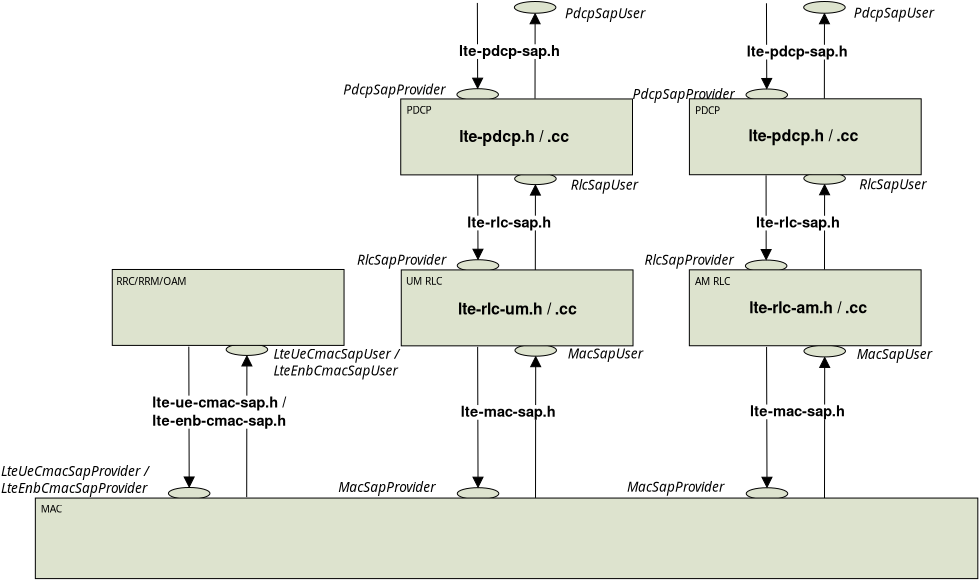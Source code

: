 <?xml version="1.0" encoding="UTF-8"?>
<dia:diagram xmlns:dia="http://www.lysator.liu.se/~alla/dia/">
  <dia:layer name="Background" visible="true" active="true">
    <dia:group>
      <dia:object type="Standard - Line" version="0" id="O0">
        <dia:attribute name="obj_pos">
          <dia:point val="13.147,18.813"/>
        </dia:attribute>
        <dia:attribute name="obj_bb">
          <dia:rectangle val="12.856,18.782;13.437,25.921"/>
        </dia:attribute>
        <dia:attribute name="conn_endpoints">
          <dia:point val="13.147,18.813"/>
          <dia:point val="13.137,25.896"/>
        </dia:attribute>
        <dia:attribute name="numcp">
          <dia:int val="1"/>
        </dia:attribute>
        <dia:attribute name="line_width">
          <dia:real val="0.05"/>
        </dia:attribute>
        <dia:attribute name="start_arrow">
          <dia:enum val="3"/>
        </dia:attribute>
        <dia:attribute name="start_arrow_length">
          <dia:real val="0.5"/>
        </dia:attribute>
        <dia:attribute name="start_arrow_width">
          <dia:real val="0.5"/>
        </dia:attribute>
        <dia:connections>
          <dia:connection handle="0" to="O1" connection="6"/>
        </dia:connections>
      </dia:object>
      <dia:object type="Standard - Ellipse" version="0" id="O1">
        <dia:attribute name="obj_pos">
          <dia:point val="12.11,18.225"/>
        </dia:attribute>
        <dia:attribute name="obj_bb">
          <dia:rectangle val="12.085,18.2;14.21,18.838"/>
        </dia:attribute>
        <dia:attribute name="elem_corner">
          <dia:point val="12.11,18.225"/>
        </dia:attribute>
        <dia:attribute name="elem_width">
          <dia:real val="2.075"/>
        </dia:attribute>
        <dia:attribute name="elem_height">
          <dia:real val="0.587"/>
        </dia:attribute>
        <dia:attribute name="border_width">
          <dia:real val="0.05"/>
        </dia:attribute>
        <dia:attribute name="inner_color">
          <dia:color val="#dde3ce"/>
        </dia:attribute>
      </dia:object>
    </dia:group>
    <dia:group>
      <dia:object type="Standard - Line" version="0" id="O2">
        <dia:attribute name="obj_pos">
          <dia:point val="27.587,18.85"/>
        </dia:attribute>
        <dia:attribute name="obj_bb">
          <dia:rectangle val="27.296,18.819;27.877,25.958"/>
        </dia:attribute>
        <dia:attribute name="conn_endpoints">
          <dia:point val="27.587,18.85"/>
          <dia:point val="27.578,25.933"/>
        </dia:attribute>
        <dia:attribute name="numcp">
          <dia:int val="1"/>
        </dia:attribute>
        <dia:attribute name="line_width">
          <dia:real val="0.05"/>
        </dia:attribute>
        <dia:attribute name="start_arrow">
          <dia:enum val="3"/>
        </dia:attribute>
        <dia:attribute name="start_arrow_length">
          <dia:real val="0.5"/>
        </dia:attribute>
        <dia:attribute name="start_arrow_width">
          <dia:real val="0.5"/>
        </dia:attribute>
        <dia:connections>
          <dia:connection handle="0" to="O3" connection="6"/>
        </dia:connections>
      </dia:object>
      <dia:object type="Standard - Ellipse" version="0" id="O3">
        <dia:attribute name="obj_pos">
          <dia:point val="26.55,18.263"/>
        </dia:attribute>
        <dia:attribute name="obj_bb">
          <dia:rectangle val="26.525,18.238;28.65,18.875"/>
        </dia:attribute>
        <dia:attribute name="elem_corner">
          <dia:point val="26.55,18.263"/>
        </dia:attribute>
        <dia:attribute name="elem_width">
          <dia:real val="2.075"/>
        </dia:attribute>
        <dia:attribute name="elem_height">
          <dia:real val="0.587"/>
        </dia:attribute>
        <dia:attribute name="border_width">
          <dia:real val="0.05"/>
        </dia:attribute>
        <dia:attribute name="inner_color">
          <dia:color val="#dde3ce"/>
        </dia:attribute>
      </dia:object>
    </dia:group>
    <dia:group>
      <dia:object type="Standard - Line" version="0" id="O4">
        <dia:attribute name="obj_pos">
          <dia:point val="42.037,18.888"/>
        </dia:attribute>
        <dia:attribute name="obj_bb">
          <dia:rectangle val="41.746,18.857;42.327,25.996"/>
        </dia:attribute>
        <dia:attribute name="conn_endpoints">
          <dia:point val="42.037,18.888"/>
          <dia:point val="42.027,25.971"/>
        </dia:attribute>
        <dia:attribute name="numcp">
          <dia:int val="1"/>
        </dia:attribute>
        <dia:attribute name="line_width">
          <dia:real val="0.05"/>
        </dia:attribute>
        <dia:attribute name="start_arrow">
          <dia:enum val="3"/>
        </dia:attribute>
        <dia:attribute name="start_arrow_length">
          <dia:real val="0.5"/>
        </dia:attribute>
        <dia:attribute name="start_arrow_width">
          <dia:real val="0.5"/>
        </dia:attribute>
        <dia:connections>
          <dia:connection handle="0" to="O5" connection="6"/>
        </dia:connections>
      </dia:object>
      <dia:object type="Standard - Ellipse" version="0" id="O5">
        <dia:attribute name="obj_pos">
          <dia:point val="41.0,18.3"/>
        </dia:attribute>
        <dia:attribute name="obj_bb">
          <dia:rectangle val="40.975,18.275;43.1,18.913"/>
        </dia:attribute>
        <dia:attribute name="elem_corner">
          <dia:point val="41.0,18.3"/>
        </dia:attribute>
        <dia:attribute name="elem_width">
          <dia:real val="2.075"/>
        </dia:attribute>
        <dia:attribute name="elem_height">
          <dia:real val="0.587"/>
        </dia:attribute>
        <dia:attribute name="border_width">
          <dia:real val="0.05"/>
        </dia:attribute>
        <dia:attribute name="inner_color">
          <dia:color val="#dde3ce"/>
        </dia:attribute>
      </dia:object>
    </dia:group>
    <dia:group>
      <dia:object type="Standard - Line" version="0" id="O6">
        <dia:attribute name="obj_pos">
          <dia:point val="27.573,10.27"/>
        </dia:attribute>
        <dia:attribute name="obj_bb">
          <dia:rectangle val="27.282,10.239;27.863,14.565"/>
        </dia:attribute>
        <dia:attribute name="conn_endpoints">
          <dia:point val="27.573,10.27"/>
          <dia:point val="27.568,14.54"/>
        </dia:attribute>
        <dia:attribute name="numcp">
          <dia:int val="1"/>
        </dia:attribute>
        <dia:attribute name="line_width">
          <dia:real val="0.05"/>
        </dia:attribute>
        <dia:attribute name="start_arrow">
          <dia:enum val="3"/>
        </dia:attribute>
        <dia:attribute name="start_arrow_length">
          <dia:real val="0.5"/>
        </dia:attribute>
        <dia:attribute name="start_arrow_width">
          <dia:real val="0.5"/>
        </dia:attribute>
        <dia:connections>
          <dia:connection handle="0" to="O7" connection="6"/>
        </dia:connections>
      </dia:object>
      <dia:object type="Standard - Ellipse" version="0" id="O7">
        <dia:attribute name="obj_pos">
          <dia:point val="26.536,9.683"/>
        </dia:attribute>
        <dia:attribute name="obj_bb">
          <dia:rectangle val="26.511,9.658;28.636,10.295"/>
        </dia:attribute>
        <dia:attribute name="elem_corner">
          <dia:point val="26.536,9.683"/>
        </dia:attribute>
        <dia:attribute name="elem_width">
          <dia:real val="2.075"/>
        </dia:attribute>
        <dia:attribute name="elem_height">
          <dia:real val="0.587"/>
        </dia:attribute>
        <dia:attribute name="border_width">
          <dia:real val="0.05"/>
        </dia:attribute>
        <dia:attribute name="inner_color">
          <dia:color val="#dde3ce"/>
        </dia:attribute>
      </dia:object>
    </dia:group>
    <dia:group>
      <dia:object type="Standard - Line" version="0" id="O8">
        <dia:attribute name="obj_pos">
          <dia:point val="42.032,10.252"/>
        </dia:attribute>
        <dia:attribute name="obj_bb">
          <dia:rectangle val="41.741,10.221;42.322,14.546"/>
        </dia:attribute>
        <dia:attribute name="conn_endpoints">
          <dia:point val="42.032,10.252"/>
          <dia:point val="42.027,14.521"/>
        </dia:attribute>
        <dia:attribute name="numcp">
          <dia:int val="1"/>
        </dia:attribute>
        <dia:attribute name="line_width">
          <dia:real val="0.05"/>
        </dia:attribute>
        <dia:attribute name="start_arrow">
          <dia:enum val="3"/>
        </dia:attribute>
        <dia:attribute name="start_arrow_length">
          <dia:real val="0.5"/>
        </dia:attribute>
        <dia:attribute name="start_arrow_width">
          <dia:real val="0.5"/>
        </dia:attribute>
        <dia:connections>
          <dia:connection handle="0" to="O9" connection="6"/>
        </dia:connections>
      </dia:object>
      <dia:object type="Standard - Ellipse" version="0" id="O9">
        <dia:attribute name="obj_pos">
          <dia:point val="40.994,9.664"/>
        </dia:attribute>
        <dia:attribute name="obj_bb">
          <dia:rectangle val="40.969,9.639;43.094,10.277"/>
        </dia:attribute>
        <dia:attribute name="elem_corner">
          <dia:point val="40.994,9.664"/>
        </dia:attribute>
        <dia:attribute name="elem_width">
          <dia:real val="2.075"/>
        </dia:attribute>
        <dia:attribute name="elem_height">
          <dia:real val="0.587"/>
        </dia:attribute>
        <dia:attribute name="border_width">
          <dia:real val="0.05"/>
        </dia:attribute>
        <dia:attribute name="inner_color">
          <dia:color val="#dde3ce"/>
        </dia:attribute>
      </dia:object>
    </dia:group>
    <dia:group>
      <dia:object type="Standard - Line" version="0" id="O10">
        <dia:attribute name="obj_pos">
          <dia:point val="42.025,1.703"/>
        </dia:attribute>
        <dia:attribute name="obj_bb">
          <dia:rectangle val="41.734,1.672;42.315,5.997"/>
        </dia:attribute>
        <dia:attribute name="conn_endpoints">
          <dia:point val="42.025,1.703"/>
          <dia:point val="42.02,5.972"/>
        </dia:attribute>
        <dia:attribute name="numcp">
          <dia:int val="1"/>
        </dia:attribute>
        <dia:attribute name="line_width">
          <dia:real val="0.05"/>
        </dia:attribute>
        <dia:attribute name="start_arrow">
          <dia:enum val="3"/>
        </dia:attribute>
        <dia:attribute name="start_arrow_length">
          <dia:real val="0.5"/>
        </dia:attribute>
        <dia:attribute name="start_arrow_width">
          <dia:real val="0.5"/>
        </dia:attribute>
        <dia:connections>
          <dia:connection handle="0" to="O11" connection="6"/>
        </dia:connections>
      </dia:object>
      <dia:object type="Standard - Ellipse" version="0" id="O11">
        <dia:attribute name="obj_pos">
          <dia:point val="40.987,1.115"/>
        </dia:attribute>
        <dia:attribute name="obj_bb">
          <dia:rectangle val="40.962,1.09;43.087,1.728"/>
        </dia:attribute>
        <dia:attribute name="elem_corner">
          <dia:point val="40.987,1.115"/>
        </dia:attribute>
        <dia:attribute name="elem_width">
          <dia:real val="2.075"/>
        </dia:attribute>
        <dia:attribute name="elem_height">
          <dia:real val="0.587"/>
        </dia:attribute>
        <dia:attribute name="border_width">
          <dia:real val="0.05"/>
        </dia:attribute>
        <dia:attribute name="inner_color">
          <dia:color val="#dde3ce"/>
        </dia:attribute>
      </dia:object>
    </dia:group>
    <dia:group>
      <dia:object type="Standard - Line" version="0" id="O12">
        <dia:attribute name="obj_pos">
          <dia:point val="27.558,1.702"/>
        </dia:attribute>
        <dia:attribute name="obj_bb">
          <dia:rectangle val="27.267,1.671;27.848,5.996"/>
        </dia:attribute>
        <dia:attribute name="conn_endpoints">
          <dia:point val="27.558,1.702"/>
          <dia:point val="27.553,5.971"/>
        </dia:attribute>
        <dia:attribute name="numcp">
          <dia:int val="1"/>
        </dia:attribute>
        <dia:attribute name="line_width">
          <dia:real val="0.05"/>
        </dia:attribute>
        <dia:attribute name="start_arrow">
          <dia:enum val="3"/>
        </dia:attribute>
        <dia:attribute name="start_arrow_length">
          <dia:real val="0.5"/>
        </dia:attribute>
        <dia:attribute name="start_arrow_width">
          <dia:real val="0.5"/>
        </dia:attribute>
        <dia:connections>
          <dia:connection handle="0" to="O13" connection="6"/>
        </dia:connections>
      </dia:object>
      <dia:object type="Standard - Ellipse" version="0" id="O13">
        <dia:attribute name="obj_pos">
          <dia:point val="26.521,1.115"/>
        </dia:attribute>
        <dia:attribute name="obj_bb">
          <dia:rectangle val="26.496,1.09;28.621,1.727"/>
        </dia:attribute>
        <dia:attribute name="elem_corner">
          <dia:point val="26.521,1.115"/>
        </dia:attribute>
        <dia:attribute name="elem_width">
          <dia:real val="2.075"/>
        </dia:attribute>
        <dia:attribute name="elem_height">
          <dia:real val="0.587"/>
        </dia:attribute>
        <dia:attribute name="border_width">
          <dia:real val="0.05"/>
        </dia:attribute>
        <dia:attribute name="inner_color">
          <dia:color val="#dde3ce"/>
        </dia:attribute>
      </dia:object>
    </dia:group>
    <dia:group>
      <dia:object type="Standard - Ellipse" version="0" id="O14">
        <dia:attribute name="obj_pos">
          <dia:point val="23.665,14.026"/>
        </dia:attribute>
        <dia:attribute name="obj_bb">
          <dia:rectangle val="23.64,14.001;25.765,14.638"/>
        </dia:attribute>
        <dia:attribute name="elem_corner">
          <dia:point val="23.665,14.026"/>
        </dia:attribute>
        <dia:attribute name="elem_width">
          <dia:real val="2.075"/>
        </dia:attribute>
        <dia:attribute name="elem_height">
          <dia:real val="0.587"/>
        </dia:attribute>
        <dia:attribute name="border_width">
          <dia:real val="0.05"/>
        </dia:attribute>
        <dia:attribute name="inner_color">
          <dia:color val="#dde3ce"/>
        </dia:attribute>
      </dia:object>
      <dia:object type="Standard - Line" version="0" id="O15">
        <dia:attribute name="obj_pos">
          <dia:point val="24.687,9.739"/>
        </dia:attribute>
        <dia:attribute name="obj_bb">
          <dia:rectangle val="24.41,9.714;24.991,14.082"/>
        </dia:attribute>
        <dia:attribute name="conn_endpoints">
          <dia:point val="24.687,9.739"/>
          <dia:point val="24.702,14.026"/>
        </dia:attribute>
        <dia:attribute name="numcp">
          <dia:int val="1"/>
        </dia:attribute>
        <dia:attribute name="line_width">
          <dia:real val="0.05"/>
        </dia:attribute>
        <dia:attribute name="end_arrow">
          <dia:enum val="3"/>
        </dia:attribute>
        <dia:attribute name="end_arrow_length">
          <dia:real val="0.5"/>
        </dia:attribute>
        <dia:attribute name="end_arrow_width">
          <dia:real val="0.5"/>
        </dia:attribute>
        <dia:connections>
          <dia:connection handle="1" to="O14" connection="1"/>
        </dia:connections>
      </dia:object>
    </dia:group>
    <dia:group>
      <dia:object type="Standard - Ellipse" version="0" id="O16">
        <dia:attribute name="obj_pos">
          <dia:point val="38.072,14.041"/>
        </dia:attribute>
        <dia:attribute name="obj_bb">
          <dia:rectangle val="38.047,14.016;40.172,14.653"/>
        </dia:attribute>
        <dia:attribute name="elem_corner">
          <dia:point val="38.072,14.041"/>
        </dia:attribute>
        <dia:attribute name="elem_width">
          <dia:real val="2.075"/>
        </dia:attribute>
        <dia:attribute name="elem_height">
          <dia:real val="0.587"/>
        </dia:attribute>
        <dia:attribute name="border_width">
          <dia:real val="0.05"/>
        </dia:attribute>
        <dia:attribute name="inner_color">
          <dia:color val="#dde3ce"/>
        </dia:attribute>
      </dia:object>
      <dia:object type="Standard - Line" version="0" id="O17">
        <dia:attribute name="obj_pos">
          <dia:point val="39.106,9.807"/>
        </dia:attribute>
        <dia:attribute name="obj_bb">
          <dia:rectangle val="38.819,9.782;39.4,14.097"/>
        </dia:attribute>
        <dia:attribute name="conn_endpoints">
          <dia:point val="39.106,9.807"/>
          <dia:point val="39.11,14.041"/>
        </dia:attribute>
        <dia:attribute name="numcp">
          <dia:int val="1"/>
        </dia:attribute>
        <dia:attribute name="line_width">
          <dia:real val="0.05"/>
        </dia:attribute>
        <dia:attribute name="end_arrow">
          <dia:enum val="3"/>
        </dia:attribute>
        <dia:attribute name="end_arrow_length">
          <dia:real val="0.5"/>
        </dia:attribute>
        <dia:attribute name="end_arrow_width">
          <dia:real val="0.5"/>
        </dia:attribute>
        <dia:connections>
          <dia:connection handle="1" to="O16" connection="1"/>
        </dia:connections>
      </dia:object>
    </dia:group>
    <dia:group>
      <dia:object type="Standard - Ellipse" version="0" id="O18">
        <dia:attribute name="obj_pos">
          <dia:point val="23.648,5.474"/>
        </dia:attribute>
        <dia:attribute name="obj_bb">
          <dia:rectangle val="23.622,5.449;25.747,6.087"/>
        </dia:attribute>
        <dia:attribute name="elem_corner">
          <dia:point val="23.648,5.474"/>
        </dia:attribute>
        <dia:attribute name="elem_width">
          <dia:real val="2.075"/>
        </dia:attribute>
        <dia:attribute name="elem_height">
          <dia:real val="0.587"/>
        </dia:attribute>
        <dia:attribute name="border_width">
          <dia:real val="0.05"/>
        </dia:attribute>
        <dia:attribute name="inner_color">
          <dia:color val="#dde3ce"/>
        </dia:attribute>
      </dia:object>
      <dia:object type="Standard - Line" version="0" id="O19">
        <dia:attribute name="obj_pos">
          <dia:point val="24.67,1.188"/>
        </dia:attribute>
        <dia:attribute name="obj_bb">
          <dia:rectangle val="24.393,1.162;24.974,5.53"/>
        </dia:attribute>
        <dia:attribute name="conn_endpoints">
          <dia:point val="24.67,1.188"/>
          <dia:point val="24.685,5.474"/>
        </dia:attribute>
        <dia:attribute name="numcp">
          <dia:int val="1"/>
        </dia:attribute>
        <dia:attribute name="line_width">
          <dia:real val="0.05"/>
        </dia:attribute>
        <dia:attribute name="end_arrow">
          <dia:enum val="3"/>
        </dia:attribute>
        <dia:attribute name="end_arrow_length">
          <dia:real val="0.5"/>
        </dia:attribute>
        <dia:attribute name="end_arrow_width">
          <dia:real val="0.5"/>
        </dia:attribute>
        <dia:connections>
          <dia:connection handle="1" to="O18" connection="1"/>
        </dia:connections>
      </dia:object>
    </dia:group>
    <dia:group>
      <dia:object type="Standard - Ellipse" version="0" id="O20">
        <dia:attribute name="obj_pos">
          <dia:point val="38.103,5.488"/>
        </dia:attribute>
        <dia:attribute name="obj_bb">
          <dia:rectangle val="38.078,5.463;40.203,6.101"/>
        </dia:attribute>
        <dia:attribute name="elem_corner">
          <dia:point val="38.103,5.488"/>
        </dia:attribute>
        <dia:attribute name="elem_width">
          <dia:real val="2.075"/>
        </dia:attribute>
        <dia:attribute name="elem_height">
          <dia:real val="0.587"/>
        </dia:attribute>
        <dia:attribute name="border_width">
          <dia:real val="0.05"/>
        </dia:attribute>
        <dia:attribute name="inner_color">
          <dia:color val="#dde3ce"/>
        </dia:attribute>
      </dia:object>
      <dia:object type="Standard - Line" version="0" id="O21">
        <dia:attribute name="obj_pos">
          <dia:point val="39.125,1.202"/>
        </dia:attribute>
        <dia:attribute name="obj_bb">
          <dia:rectangle val="38.848,1.177;39.429,5.544"/>
        </dia:attribute>
        <dia:attribute name="conn_endpoints">
          <dia:point val="39.125,1.202"/>
          <dia:point val="39.14,5.488"/>
        </dia:attribute>
        <dia:attribute name="numcp">
          <dia:int val="1"/>
        </dia:attribute>
        <dia:attribute name="line_width">
          <dia:real val="0.05"/>
        </dia:attribute>
        <dia:attribute name="end_arrow">
          <dia:enum val="3"/>
        </dia:attribute>
        <dia:attribute name="end_arrow_length">
          <dia:real val="0.5"/>
        </dia:attribute>
        <dia:attribute name="end_arrow_width">
          <dia:real val="0.5"/>
        </dia:attribute>
        <dia:connections>
          <dia:connection handle="1" to="O20" connection="1"/>
        </dia:connections>
      </dia:object>
    </dia:group>
    <dia:object type="Standard - Text" version="1" id="O22">
      <dia:attribute name="obj_pos">
        <dia:point val="23.749,3.841"/>
      </dia:attribute>
      <dia:attribute name="obj_bb">
        <dia:rectangle val="23.749,3.178;28.789,3.988"/>
      </dia:attribute>
      <dia:attribute name="text">
        <dia:composite type="text">
          <dia:attribute name="string">
            <dia:string>#lte-pdcp-sap.h#</dia:string>
          </dia:attribute>
          <dia:attribute name="font">
            <dia:font family="FreeSans" style="64" name="Courier"/>
          </dia:attribute>
          <dia:attribute name="height">
            <dia:real val="0.917"/>
          </dia:attribute>
          <dia:attribute name="pos">
            <dia:point val="23.749,3.841"/>
          </dia:attribute>
          <dia:attribute name="color">
            <dia:color val="#000000"/>
          </dia:attribute>
          <dia:attribute name="alignment">
            <dia:enum val="0"/>
          </dia:attribute>
        </dia:composite>
      </dia:attribute>
      <dia:attribute name="valign">
        <dia:enum val="3"/>
      </dia:attribute>
      <dia:attribute name="fill_color">
        <dia:color val="#ffffff"/>
      </dia:attribute>
      <dia:attribute name="show_background">
        <dia:boolean val="true"/>
      </dia:attribute>
    </dia:object>
    <dia:object type="Standard - Text" version="1" id="O23">
      <dia:attribute name="obj_pos">
        <dia:point val="38.14,3.867"/>
      </dia:attribute>
      <dia:attribute name="obj_bb">
        <dia:rectangle val="38.14,3.205;43.18,4.015"/>
      </dia:attribute>
      <dia:attribute name="text">
        <dia:composite type="text">
          <dia:attribute name="string">
            <dia:string>#lte-pdcp-sap.h#</dia:string>
          </dia:attribute>
          <dia:attribute name="font">
            <dia:font family="FreeSans" style="64" name="Courier"/>
          </dia:attribute>
          <dia:attribute name="height">
            <dia:real val="0.917"/>
          </dia:attribute>
          <dia:attribute name="pos">
            <dia:point val="38.14,3.867"/>
          </dia:attribute>
          <dia:attribute name="color">
            <dia:color val="#000000"/>
          </dia:attribute>
          <dia:attribute name="alignment">
            <dia:enum val="0"/>
          </dia:attribute>
        </dia:composite>
      </dia:attribute>
      <dia:attribute name="valign">
        <dia:enum val="3"/>
      </dia:attribute>
      <dia:attribute name="fill_color">
        <dia:color val="#ffffff"/>
      </dia:attribute>
      <dia:attribute name="show_background">
        <dia:boolean val="true"/>
      </dia:attribute>
    </dia:object>
    <dia:object type="Standard - Text" version="1" id="O24">
      <dia:attribute name="obj_pos">
        <dia:point val="24.163,12.412"/>
      </dia:attribute>
      <dia:attribute name="obj_bb">
        <dia:rectangle val="24.163,11.749;28.323,12.559"/>
      </dia:attribute>
      <dia:attribute name="text">
        <dia:composite type="text">
          <dia:attribute name="string">
            <dia:string>#lte-rlc-sap.h#</dia:string>
          </dia:attribute>
          <dia:attribute name="font">
            <dia:font family="FreeSans" style="64" name="Courier"/>
          </dia:attribute>
          <dia:attribute name="height">
            <dia:real val="0.917"/>
          </dia:attribute>
          <dia:attribute name="pos">
            <dia:point val="24.163,12.412"/>
          </dia:attribute>
          <dia:attribute name="color">
            <dia:color val="#000000"/>
          </dia:attribute>
          <dia:attribute name="alignment">
            <dia:enum val="0"/>
          </dia:attribute>
        </dia:composite>
      </dia:attribute>
      <dia:attribute name="valign">
        <dia:enum val="3"/>
      </dia:attribute>
      <dia:attribute name="fill_color">
        <dia:color val="#ffffff"/>
      </dia:attribute>
      <dia:attribute name="show_background">
        <dia:boolean val="true"/>
      </dia:attribute>
    </dia:object>
    <dia:object type="Standard - Text" version="1" id="O25">
      <dia:attribute name="obj_pos">
        <dia:point val="38.607,12.416"/>
      </dia:attribute>
      <dia:attribute name="obj_bb">
        <dia:rectangle val="38.607,11.753;42.767,12.563"/>
      </dia:attribute>
      <dia:attribute name="text">
        <dia:composite type="text">
          <dia:attribute name="string">
            <dia:string>#lte-rlc-sap.h#</dia:string>
          </dia:attribute>
          <dia:attribute name="font">
            <dia:font family="FreeSans" style="64" name="Courier"/>
          </dia:attribute>
          <dia:attribute name="height">
            <dia:real val="0.917"/>
          </dia:attribute>
          <dia:attribute name="pos">
            <dia:point val="38.607,12.416"/>
          </dia:attribute>
          <dia:attribute name="color">
            <dia:color val="#000000"/>
          </dia:attribute>
          <dia:attribute name="alignment">
            <dia:enum val="0"/>
          </dia:attribute>
        </dia:composite>
      </dia:attribute>
      <dia:attribute name="valign">
        <dia:enum val="3"/>
      </dia:attribute>
      <dia:attribute name="fill_color">
        <dia:color val="#ffffff"/>
      </dia:attribute>
      <dia:attribute name="show_background">
        <dia:boolean val="true"/>
      </dia:attribute>
    </dia:object>
    <dia:group>
      <dia:object type="Standard - Ellipse" version="0" id="O26">
        <dia:attribute name="obj_pos">
          <dia:point val="23.667,25.424"/>
        </dia:attribute>
        <dia:attribute name="obj_bb">
          <dia:rectangle val="23.642,25.399;25.767,26.036"/>
        </dia:attribute>
        <dia:attribute name="elem_corner">
          <dia:point val="23.667,25.424"/>
        </dia:attribute>
        <dia:attribute name="elem_width">
          <dia:real val="2.075"/>
        </dia:attribute>
        <dia:attribute name="elem_height">
          <dia:real val="0.587"/>
        </dia:attribute>
        <dia:attribute name="border_width">
          <dia:real val="0.05"/>
        </dia:attribute>
        <dia:attribute name="inner_color">
          <dia:color val="#dde3ce"/>
        </dia:attribute>
      </dia:object>
      <dia:object type="Standard - Line" version="0" id="O27">
        <dia:attribute name="obj_pos">
          <dia:point val="24.684,18.382"/>
        </dia:attribute>
        <dia:attribute name="obj_bb">
          <dia:rectangle val="24.412,18.357;24.993,25.48"/>
        </dia:attribute>
        <dia:attribute name="conn_endpoints">
          <dia:point val="24.684,18.382"/>
          <dia:point val="24.704,25.424"/>
        </dia:attribute>
        <dia:attribute name="numcp">
          <dia:int val="1"/>
        </dia:attribute>
        <dia:attribute name="line_width">
          <dia:real val="0.05"/>
        </dia:attribute>
        <dia:attribute name="end_arrow">
          <dia:enum val="3"/>
        </dia:attribute>
        <dia:attribute name="end_arrow_length">
          <dia:real val="0.5"/>
        </dia:attribute>
        <dia:attribute name="end_arrow_width">
          <dia:real val="0.5"/>
        </dia:attribute>
        <dia:connections>
          <dia:connection handle="1" to="O26" connection="1"/>
        </dia:connections>
      </dia:object>
    </dia:group>
    <dia:group>
      <dia:object type="Standard - Ellipse" version="0" id="O28">
        <dia:attribute name="obj_pos">
          <dia:point val="9.224,25.414"/>
        </dia:attribute>
        <dia:attribute name="obj_bb">
          <dia:rectangle val="9.199,25.389;11.324,26.026"/>
        </dia:attribute>
        <dia:attribute name="elem_corner">
          <dia:point val="9.224,25.414"/>
        </dia:attribute>
        <dia:attribute name="elem_width">
          <dia:real val="2.075"/>
        </dia:attribute>
        <dia:attribute name="elem_height">
          <dia:real val="0.587"/>
        </dia:attribute>
        <dia:attribute name="border_width">
          <dia:real val="0.05"/>
        </dia:attribute>
        <dia:attribute name="inner_color">
          <dia:color val="#dde3ce"/>
        </dia:attribute>
      </dia:object>
      <dia:object type="Standard - Line" version="0" id="O29">
        <dia:attribute name="obj_pos">
          <dia:point val="10.242,18.372"/>
        </dia:attribute>
        <dia:attribute name="obj_bb">
          <dia:rectangle val="9.97,18.347;10.551,25.47"/>
        </dia:attribute>
        <dia:attribute name="conn_endpoints">
          <dia:point val="10.242,18.372"/>
          <dia:point val="10.262,25.414"/>
        </dia:attribute>
        <dia:attribute name="numcp">
          <dia:int val="1"/>
        </dia:attribute>
        <dia:attribute name="line_width">
          <dia:real val="0.05"/>
        </dia:attribute>
        <dia:attribute name="end_arrow">
          <dia:enum val="3"/>
        </dia:attribute>
        <dia:attribute name="end_arrow_length">
          <dia:real val="0.5"/>
        </dia:attribute>
        <dia:attribute name="end_arrow_width">
          <dia:real val="0.5"/>
        </dia:attribute>
        <dia:connections>
          <dia:connection handle="1" to="O28" connection="1"/>
        </dia:connections>
      </dia:object>
    </dia:group>
    <dia:group>
      <dia:object type="Standard - Ellipse" version="0" id="O30">
        <dia:attribute name="obj_pos">
          <dia:point val="38.114,25.427"/>
        </dia:attribute>
        <dia:attribute name="obj_bb">
          <dia:rectangle val="38.089,25.402;40.214,26.04"/>
        </dia:attribute>
        <dia:attribute name="elem_corner">
          <dia:point val="38.114,25.427"/>
        </dia:attribute>
        <dia:attribute name="elem_width">
          <dia:real val="2.075"/>
        </dia:attribute>
        <dia:attribute name="elem_height">
          <dia:real val="0.587"/>
        </dia:attribute>
        <dia:attribute name="border_width">
          <dia:real val="0.05"/>
        </dia:attribute>
        <dia:attribute name="inner_color">
          <dia:color val="#dde3ce"/>
        </dia:attribute>
      </dia:object>
      <dia:object type="Standard - Line" version="0" id="O31">
        <dia:attribute name="obj_pos">
          <dia:point val="39.131,18.386"/>
        </dia:attribute>
        <dia:attribute name="obj_bb">
          <dia:rectangle val="38.86,18.361;39.441,25.483"/>
        </dia:attribute>
        <dia:attribute name="conn_endpoints">
          <dia:point val="39.131,18.386"/>
          <dia:point val="39.152,25.427"/>
        </dia:attribute>
        <dia:attribute name="numcp">
          <dia:int val="1"/>
        </dia:attribute>
        <dia:attribute name="line_width">
          <dia:real val="0.05"/>
        </dia:attribute>
        <dia:attribute name="end_arrow">
          <dia:enum val="3"/>
        </dia:attribute>
        <dia:attribute name="end_arrow_length">
          <dia:real val="0.5"/>
        </dia:attribute>
        <dia:attribute name="end_arrow_width">
          <dia:real val="0.5"/>
        </dia:attribute>
        <dia:connections>
          <dia:connection handle="1" to="O30" connection="1"/>
        </dia:connections>
      </dia:object>
    </dia:group>
    <dia:object type="Standard - Text" version="1" id="O32">
      <dia:attribute name="obj_pos">
        <dia:point val="38.299,21.855"/>
      </dia:attribute>
      <dia:attribute name="obj_bb">
        <dia:rectangle val="38.299,21.193;43.044,22.003"/>
      </dia:attribute>
      <dia:attribute name="text">
        <dia:composite type="text">
          <dia:attribute name="string">
            <dia:string>#lte-mac-sap.h#</dia:string>
          </dia:attribute>
          <dia:attribute name="font">
            <dia:font family="FreeSans" style="64" name="Courier"/>
          </dia:attribute>
          <dia:attribute name="height">
            <dia:real val="0.917"/>
          </dia:attribute>
          <dia:attribute name="pos">
            <dia:point val="38.299,21.855"/>
          </dia:attribute>
          <dia:attribute name="color">
            <dia:color val="#000000"/>
          </dia:attribute>
          <dia:attribute name="alignment">
            <dia:enum val="0"/>
          </dia:attribute>
        </dia:composite>
      </dia:attribute>
      <dia:attribute name="valign">
        <dia:enum val="3"/>
      </dia:attribute>
      <dia:attribute name="fill_color">
        <dia:color val="#ffffff"/>
      </dia:attribute>
      <dia:attribute name="show_background">
        <dia:boolean val="true"/>
      </dia:attribute>
    </dia:object>
    <dia:object type="Standard - Text" version="1" id="O33">
      <dia:attribute name="obj_pos">
        <dia:point val="23.837,21.88"/>
      </dia:attribute>
      <dia:attribute name="obj_bb">
        <dia:rectangle val="23.837,21.217;28.582,22.027"/>
      </dia:attribute>
      <dia:attribute name="text">
        <dia:composite type="text">
          <dia:attribute name="string">
            <dia:string>#lte-mac-sap.h#</dia:string>
          </dia:attribute>
          <dia:attribute name="font">
            <dia:font family="FreeSans" style="64" name="Courier"/>
          </dia:attribute>
          <dia:attribute name="height">
            <dia:real val="0.917"/>
          </dia:attribute>
          <dia:attribute name="pos">
            <dia:point val="23.837,21.88"/>
          </dia:attribute>
          <dia:attribute name="color">
            <dia:color val="#000000"/>
          </dia:attribute>
          <dia:attribute name="alignment">
            <dia:enum val="0"/>
          </dia:attribute>
        </dia:composite>
      </dia:attribute>
      <dia:attribute name="valign">
        <dia:enum val="3"/>
      </dia:attribute>
      <dia:attribute name="fill_color">
        <dia:color val="#ffffff"/>
      </dia:attribute>
      <dia:attribute name="show_background">
        <dia:boolean val="true"/>
      </dia:attribute>
    </dia:object>
    <dia:object type="Standard - Text" version="1" id="O34">
      <dia:attribute name="obj_pos">
        <dia:point val="8.417,21.41"/>
      </dia:attribute>
      <dia:attribute name="obj_bb">
        <dia:rectangle val="8.417,20.747;15.309,22.474"/>
      </dia:attribute>
      <dia:attribute name="text">
        <dia:composite type="text">
          <dia:attribute name="string">
            <dia:string>#lte-ue-cmac-sap.h / 
lte-enb-cmac-sap.h#</dia:string>
          </dia:attribute>
          <dia:attribute name="font">
            <dia:font family="FreeSans" style="64" name="Courier"/>
          </dia:attribute>
          <dia:attribute name="height">
            <dia:real val="0.917"/>
          </dia:attribute>
          <dia:attribute name="pos">
            <dia:point val="8.417,21.41"/>
          </dia:attribute>
          <dia:attribute name="color">
            <dia:color val="#000000"/>
          </dia:attribute>
          <dia:attribute name="alignment">
            <dia:enum val="0"/>
          </dia:attribute>
        </dia:composite>
      </dia:attribute>
      <dia:attribute name="valign">
        <dia:enum val="3"/>
      </dia:attribute>
      <dia:attribute name="fill_color">
        <dia:color val="#ffffff"/>
      </dia:attribute>
      <dia:attribute name="show_background">
        <dia:boolean val="true"/>
      </dia:attribute>
    </dia:object>
    <dia:object type="Standard - Box" version="0" id="O35">
      <dia:attribute name="obj_pos">
        <dia:point val="2.569,25.943"/>
      </dia:attribute>
      <dia:attribute name="obj_bb">
        <dia:rectangle val="2.544,25.918;49.718,29.996"/>
      </dia:attribute>
      <dia:attribute name="elem_corner">
        <dia:point val="2.569,25.943"/>
      </dia:attribute>
      <dia:attribute name="elem_width">
        <dia:real val="47.124"/>
      </dia:attribute>
      <dia:attribute name="elem_height">
        <dia:real val="4.027"/>
      </dia:attribute>
      <dia:attribute name="border_width">
        <dia:real val="0.05"/>
      </dia:attribute>
      <dia:attribute name="inner_color">
        <dia:color val="#dde3ce"/>
      </dia:attribute>
      <dia:attribute name="show_background">
        <dia:boolean val="true"/>
      </dia:attribute>
    </dia:object>
    <dia:object type="Standard - Text" version="1" id="O36">
      <dia:attribute name="obj_pos">
        <dia:point val="2.84,26.666"/>
      </dia:attribute>
      <dia:attribute name="obj_bb">
        <dia:rectangle val="2.84,26.193;3.97,26.786"/>
      </dia:attribute>
      <dia:attribute name="text">
        <dia:composite type="text">
          <dia:attribute name="string">
            <dia:string>#MAC#</dia:string>
          </dia:attribute>
          <dia:attribute name="font">
            <dia:font family="sans" style="0" name="Helvetica"/>
          </dia:attribute>
          <dia:attribute name="height">
            <dia:real val="0.635"/>
          </dia:attribute>
          <dia:attribute name="pos">
            <dia:point val="2.84,26.666"/>
          </dia:attribute>
          <dia:attribute name="color">
            <dia:color val="#000000"/>
          </dia:attribute>
          <dia:attribute name="alignment">
            <dia:enum val="0"/>
          </dia:attribute>
        </dia:composite>
      </dia:attribute>
      <dia:attribute name="valign">
        <dia:enum val="3"/>
      </dia:attribute>
    </dia:object>
    <dia:group>
      <dia:object type="Standard - Box" version="0" id="O37">
        <dia:attribute name="obj_pos">
          <dia:point val="6.416,14.514"/>
        </dia:attribute>
        <dia:attribute name="obj_bb">
          <dia:rectangle val="6.391,14.489;18.03,18.335"/>
        </dia:attribute>
        <dia:attribute name="elem_corner">
          <dia:point val="6.416,14.514"/>
        </dia:attribute>
        <dia:attribute name="elem_width">
          <dia:real val="11.588"/>
        </dia:attribute>
        <dia:attribute name="elem_height">
          <dia:real val="3.796"/>
        </dia:attribute>
        <dia:attribute name="border_width">
          <dia:real val="0.05"/>
        </dia:attribute>
        <dia:attribute name="inner_color">
          <dia:color val="#dde3ce"/>
        </dia:attribute>
        <dia:attribute name="show_background">
          <dia:boolean val="true"/>
        </dia:attribute>
      </dia:object>
      <dia:object type="Standard - Text" version="1" id="O38">
        <dia:attribute name="obj_pos">
          <dia:point val="6.614,15.288"/>
        </dia:attribute>
        <dia:attribute name="obj_bb">
          <dia:rectangle val="6.614,14.816;10.306,15.408"/>
        </dia:attribute>
        <dia:attribute name="text">
          <dia:composite type="text">
            <dia:attribute name="string">
              <dia:string>#RRC/RRM/OAM#</dia:string>
            </dia:attribute>
            <dia:attribute name="font">
              <dia:font family="sans" style="0" name="Helvetica"/>
            </dia:attribute>
            <dia:attribute name="height">
              <dia:real val="0.635"/>
            </dia:attribute>
            <dia:attribute name="pos">
              <dia:point val="6.614,15.288"/>
            </dia:attribute>
            <dia:attribute name="color">
              <dia:color val="#000000"/>
            </dia:attribute>
            <dia:attribute name="alignment">
              <dia:enum val="0"/>
            </dia:attribute>
          </dia:composite>
        </dia:attribute>
        <dia:attribute name="valign">
          <dia:enum val="3"/>
        </dia:attribute>
        <dia:attribute name="fill_color">
          <dia:color val="#dde3ce"/>
        </dia:attribute>
        <dia:attribute name="show_background">
          <dia:boolean val="true"/>
        </dia:attribute>
      </dia:object>
    </dia:group>
    <dia:group>
      <dia:object type="Standard - Box" version="0" id="O39">
        <dia:attribute name="obj_pos">
          <dia:point val="20.865,14.536"/>
        </dia:attribute>
        <dia:attribute name="obj_bb">
          <dia:rectangle val="20.84,14.511;32.479,18.358"/>
        </dia:attribute>
        <dia:attribute name="elem_corner">
          <dia:point val="20.865,14.536"/>
        </dia:attribute>
        <dia:attribute name="elem_width">
          <dia:real val="11.588"/>
        </dia:attribute>
        <dia:attribute name="elem_height">
          <dia:real val="3.796"/>
        </dia:attribute>
        <dia:attribute name="border_width">
          <dia:real val="0.05"/>
        </dia:attribute>
        <dia:attribute name="inner_color">
          <dia:color val="#dde3ce"/>
        </dia:attribute>
        <dia:attribute name="show_background">
          <dia:boolean val="true"/>
        </dia:attribute>
      </dia:object>
      <dia:object type="Standard - Text" version="1" id="O40">
        <dia:attribute name="obj_pos">
          <dia:point val="23.708,16.766"/>
        </dia:attribute>
        <dia:attribute name="obj_bb">
          <dia:rectangle val="23.708,16.054;29.741,16.926"/>
        </dia:attribute>
        <dia:attribute name="text">
          <dia:composite type="text">
            <dia:attribute name="string">
              <dia:string>#lte-rlc-um.h / .cc#</dia:string>
            </dia:attribute>
            <dia:attribute name="font">
              <dia:font family="FreeSans" style="64" name="Courier"/>
            </dia:attribute>
            <dia:attribute name="height">
              <dia:real val="0.988"/>
            </dia:attribute>
            <dia:attribute name="pos">
              <dia:point val="23.708,16.766"/>
            </dia:attribute>
            <dia:attribute name="color">
              <dia:color val="#000000"/>
            </dia:attribute>
            <dia:attribute name="alignment">
              <dia:enum val="0"/>
            </dia:attribute>
          </dia:composite>
        </dia:attribute>
        <dia:attribute name="valign">
          <dia:enum val="3"/>
        </dia:attribute>
        <dia:attribute name="fill_color">
          <dia:color val="#dde3ce"/>
        </dia:attribute>
        <dia:attribute name="show_background">
          <dia:boolean val="true"/>
        </dia:attribute>
      </dia:object>
      <dia:object type="Standard - Text" version="1" id="O41">
        <dia:attribute name="obj_pos">
          <dia:point val="21.108,15.279"/>
        </dia:attribute>
        <dia:attribute name="obj_bb">
          <dia:rectangle val="21.108,14.806;23.07,15.399"/>
        </dia:attribute>
        <dia:attribute name="text">
          <dia:composite type="text">
            <dia:attribute name="string">
              <dia:string>#UM RLC#</dia:string>
            </dia:attribute>
            <dia:attribute name="font">
              <dia:font family="sans" style="0" name="Helvetica"/>
            </dia:attribute>
            <dia:attribute name="height">
              <dia:real val="0.635"/>
            </dia:attribute>
            <dia:attribute name="pos">
              <dia:point val="21.108,15.279"/>
            </dia:attribute>
            <dia:attribute name="color">
              <dia:color val="#000000"/>
            </dia:attribute>
            <dia:attribute name="alignment">
              <dia:enum val="0"/>
            </dia:attribute>
          </dia:composite>
        </dia:attribute>
        <dia:attribute name="valign">
          <dia:enum val="3"/>
        </dia:attribute>
        <dia:attribute name="fill_color">
          <dia:color val="#dde3ce"/>
        </dia:attribute>
        <dia:attribute name="show_background">
          <dia:boolean val="true"/>
        </dia:attribute>
      </dia:object>
    </dia:group>
    <dia:group>
      <dia:object type="Standard - Box" version="0" id="O42">
        <dia:attribute name="obj_pos">
          <dia:point val="35.269,14.531"/>
        </dia:attribute>
        <dia:attribute name="obj_bb">
          <dia:rectangle val="35.244,14.506;46.883,18.352"/>
        </dia:attribute>
        <dia:attribute name="elem_corner">
          <dia:point val="35.269,14.531"/>
        </dia:attribute>
        <dia:attribute name="elem_width">
          <dia:real val="11.588"/>
        </dia:attribute>
        <dia:attribute name="elem_height">
          <dia:real val="3.796"/>
        </dia:attribute>
        <dia:attribute name="border_width">
          <dia:real val="0.05"/>
        </dia:attribute>
        <dia:attribute name="inner_color">
          <dia:color val="#dde3ce"/>
        </dia:attribute>
        <dia:attribute name="show_background">
          <dia:boolean val="true"/>
        </dia:attribute>
      </dia:object>
      <dia:object type="Standard - Text" version="1" id="O43">
        <dia:attribute name="obj_pos">
          <dia:point val="38.266,16.705"/>
        </dia:attribute>
        <dia:attribute name="obj_bb">
          <dia:rectangle val="38.266,15.992;44.261,16.865"/>
        </dia:attribute>
        <dia:attribute name="text">
          <dia:composite type="text">
            <dia:attribute name="string">
              <dia:string>#lte-rlc-am.h / .cc#</dia:string>
            </dia:attribute>
            <dia:attribute name="font">
              <dia:font family="FreeSans" style="64" name="Courier"/>
            </dia:attribute>
            <dia:attribute name="height">
              <dia:real val="0.988"/>
            </dia:attribute>
            <dia:attribute name="pos">
              <dia:point val="38.266,16.705"/>
            </dia:attribute>
            <dia:attribute name="color">
              <dia:color val="#000000"/>
            </dia:attribute>
            <dia:attribute name="alignment">
              <dia:enum val="0"/>
            </dia:attribute>
          </dia:composite>
        </dia:attribute>
        <dia:attribute name="valign">
          <dia:enum val="3"/>
        </dia:attribute>
        <dia:attribute name="fill_color">
          <dia:color val="#dde3ce"/>
        </dia:attribute>
        <dia:attribute name="show_background">
          <dia:boolean val="true"/>
        </dia:attribute>
      </dia:object>
      <dia:object type="Standard - Text" version="1" id="O44">
        <dia:attribute name="obj_pos">
          <dia:point val="35.557,15.291"/>
        </dia:attribute>
        <dia:attribute name="obj_bb">
          <dia:rectangle val="35.557,14.819;37.494,15.411"/>
        </dia:attribute>
        <dia:attribute name="text">
          <dia:composite type="text">
            <dia:attribute name="string">
              <dia:string>#AM RLC#</dia:string>
            </dia:attribute>
            <dia:attribute name="font">
              <dia:font family="sans" style="0" name="Helvetica"/>
            </dia:attribute>
            <dia:attribute name="height">
              <dia:real val="0.635"/>
            </dia:attribute>
            <dia:attribute name="pos">
              <dia:point val="35.557,15.291"/>
            </dia:attribute>
            <dia:attribute name="color">
              <dia:color val="#000000"/>
            </dia:attribute>
            <dia:attribute name="alignment">
              <dia:enum val="0"/>
            </dia:attribute>
          </dia:composite>
        </dia:attribute>
        <dia:attribute name="valign">
          <dia:enum val="3"/>
        </dia:attribute>
        <dia:attribute name="fill_color">
          <dia:color val="#dde3ce"/>
        </dia:attribute>
        <dia:attribute name="show_background">
          <dia:boolean val="true"/>
        </dia:attribute>
      </dia:object>
    </dia:group>
    <dia:group>
      <dia:object type="Standard - Box" version="0" id="O45">
        <dia:attribute name="obj_pos">
          <dia:point val="20.839,5.988"/>
        </dia:attribute>
        <dia:attribute name="obj_bb">
          <dia:rectangle val="20.814,5.963;32.452,9.809"/>
        </dia:attribute>
        <dia:attribute name="elem_corner">
          <dia:point val="20.839,5.988"/>
        </dia:attribute>
        <dia:attribute name="elem_width">
          <dia:real val="11.588"/>
        </dia:attribute>
        <dia:attribute name="elem_height">
          <dia:real val="3.796"/>
        </dia:attribute>
        <dia:attribute name="border_width">
          <dia:real val="0.05"/>
        </dia:attribute>
        <dia:attribute name="inner_color">
          <dia:color val="#dde3ce"/>
        </dia:attribute>
        <dia:attribute name="show_background">
          <dia:boolean val="true"/>
        </dia:attribute>
      </dia:object>
      <dia:object type="Standard - Text" version="1" id="O46">
        <dia:attribute name="obj_pos">
          <dia:point val="23.765,8.136"/>
        </dia:attribute>
        <dia:attribute name="obj_bb">
          <dia:rectangle val="23.765,7.424;29.29,8.296"/>
        </dia:attribute>
        <dia:attribute name="text">
          <dia:composite type="text">
            <dia:attribute name="string">
              <dia:string>#lte-pdcp.h / .cc#</dia:string>
            </dia:attribute>
            <dia:attribute name="font">
              <dia:font family="FreeSans" style="64" name="Courier"/>
            </dia:attribute>
            <dia:attribute name="height">
              <dia:real val="0.988"/>
            </dia:attribute>
            <dia:attribute name="pos">
              <dia:point val="23.765,8.136"/>
            </dia:attribute>
            <dia:attribute name="color">
              <dia:color val="#000000"/>
            </dia:attribute>
            <dia:attribute name="alignment">
              <dia:enum val="0"/>
            </dia:attribute>
          </dia:composite>
        </dia:attribute>
        <dia:attribute name="valign">
          <dia:enum val="3"/>
        </dia:attribute>
        <dia:attribute name="fill_color">
          <dia:color val="#dde3ce"/>
        </dia:attribute>
        <dia:attribute name="show_background">
          <dia:boolean val="true"/>
        </dia:attribute>
      </dia:object>
      <dia:object type="Standard - Text" version="1" id="O47">
        <dia:attribute name="obj_pos">
          <dia:point val="21.128,6.724"/>
        </dia:attribute>
        <dia:attribute name="obj_bb">
          <dia:rectangle val="21.128,6.251;22.488,6.844"/>
        </dia:attribute>
        <dia:attribute name="text">
          <dia:composite type="text">
            <dia:attribute name="string">
              <dia:string>#PDCP#</dia:string>
            </dia:attribute>
            <dia:attribute name="font">
              <dia:font family="sans" style="0" name="Helvetica"/>
            </dia:attribute>
            <dia:attribute name="height">
              <dia:real val="0.635"/>
            </dia:attribute>
            <dia:attribute name="pos">
              <dia:point val="21.128,6.724"/>
            </dia:attribute>
            <dia:attribute name="color">
              <dia:color val="#000000"/>
            </dia:attribute>
            <dia:attribute name="alignment">
              <dia:enum val="0"/>
            </dia:attribute>
          </dia:composite>
        </dia:attribute>
        <dia:attribute name="valign">
          <dia:enum val="3"/>
        </dia:attribute>
        <dia:attribute name="fill_color">
          <dia:color val="#dde3ce"/>
        </dia:attribute>
        <dia:attribute name="show_background">
          <dia:boolean val="true"/>
        </dia:attribute>
      </dia:object>
    </dia:group>
    <dia:group>
      <dia:object type="Standard - Box" version="0" id="O48">
        <dia:attribute name="obj_pos">
          <dia:point val="35.273,5.98"/>
        </dia:attribute>
        <dia:attribute name="obj_bb">
          <dia:rectangle val="35.248,5.955;46.886,9.801"/>
        </dia:attribute>
        <dia:attribute name="elem_corner">
          <dia:point val="35.273,5.98"/>
        </dia:attribute>
        <dia:attribute name="elem_width">
          <dia:real val="11.588"/>
        </dia:attribute>
        <dia:attribute name="elem_height">
          <dia:real val="3.796"/>
        </dia:attribute>
        <dia:attribute name="border_width">
          <dia:real val="0.05"/>
        </dia:attribute>
        <dia:attribute name="inner_color">
          <dia:color val="#dde3ce"/>
        </dia:attribute>
        <dia:attribute name="show_background">
          <dia:boolean val="true"/>
        </dia:attribute>
      </dia:object>
      <dia:object type="Standard - Text" version="1" id="O49">
        <dia:attribute name="obj_pos">
          <dia:point val="38.232,8.096"/>
        </dia:attribute>
        <dia:attribute name="obj_bb">
          <dia:rectangle val="38.232,7.383;43.757,8.256"/>
        </dia:attribute>
        <dia:attribute name="text">
          <dia:composite type="text">
            <dia:attribute name="string">
              <dia:string>#lte-pdcp.h / .cc#</dia:string>
            </dia:attribute>
            <dia:attribute name="font">
              <dia:font family="FreeSans" style="64" name="Courier"/>
            </dia:attribute>
            <dia:attribute name="height">
              <dia:real val="0.988"/>
            </dia:attribute>
            <dia:attribute name="pos">
              <dia:point val="38.232,8.096"/>
            </dia:attribute>
            <dia:attribute name="color">
              <dia:color val="#000000"/>
            </dia:attribute>
            <dia:attribute name="alignment">
              <dia:enum val="0"/>
            </dia:attribute>
          </dia:composite>
        </dia:attribute>
        <dia:attribute name="valign">
          <dia:enum val="3"/>
        </dia:attribute>
        <dia:attribute name="fill_color">
          <dia:color val="#dde3ce"/>
        </dia:attribute>
        <dia:attribute name="show_background">
          <dia:boolean val="true"/>
        </dia:attribute>
      </dia:object>
      <dia:object type="Standard - Text" version="1" id="O50">
        <dia:attribute name="obj_pos">
          <dia:point val="35.552,6.754"/>
        </dia:attribute>
        <dia:attribute name="obj_bb">
          <dia:rectangle val="35.552,6.281;36.912,6.874"/>
        </dia:attribute>
        <dia:attribute name="text">
          <dia:composite type="text">
            <dia:attribute name="string">
              <dia:string>#PDCP#</dia:string>
            </dia:attribute>
            <dia:attribute name="font">
              <dia:font family="sans" style="0" name="Helvetica"/>
            </dia:attribute>
            <dia:attribute name="height">
              <dia:real val="0.635"/>
            </dia:attribute>
            <dia:attribute name="pos">
              <dia:point val="35.552,6.754"/>
            </dia:attribute>
            <dia:attribute name="color">
              <dia:color val="#000000"/>
            </dia:attribute>
            <dia:attribute name="alignment">
              <dia:enum val="0"/>
            </dia:attribute>
          </dia:composite>
        </dia:attribute>
        <dia:attribute name="valign">
          <dia:enum val="3"/>
        </dia:attribute>
        <dia:attribute name="fill_color">
          <dia:color val="#dde3ce"/>
        </dia:attribute>
        <dia:attribute name="show_background">
          <dia:boolean val="true"/>
        </dia:attribute>
      </dia:object>
    </dia:group>
    <dia:object type="Standard - Text" version="1" id="O51">
      <dia:attribute name="obj_pos">
        <dia:point val="0.852,24.842"/>
      </dia:attribute>
      <dia:attribute name="obj_bb">
        <dia:rectangle val="0.852,24.212;9.319,25.848"/>
      </dia:attribute>
      <dia:attribute name="text">
        <dia:composite type="text">
          <dia:attribute name="string">
            <dia:string>#LteUeCmacSapProvider /
LteEnbCmacSapProvider#</dia:string>
          </dia:attribute>
          <dia:attribute name="font">
            <dia:font family="sans" style="8" name="Helvetica-Oblique"/>
          </dia:attribute>
          <dia:attribute name="height">
            <dia:real val="0.847"/>
          </dia:attribute>
          <dia:attribute name="pos">
            <dia:point val="0.852,24.842"/>
          </dia:attribute>
          <dia:attribute name="color">
            <dia:color val="#000000"/>
          </dia:attribute>
          <dia:attribute name="alignment">
            <dia:enum val="0"/>
          </dia:attribute>
        </dia:composite>
      </dia:attribute>
      <dia:attribute name="valign">
        <dia:enum val="3"/>
      </dia:attribute>
    </dia:object>
    <dia:object type="Standard - Text" version="1" id="O52">
      <dia:attribute name="obj_pos">
        <dia:point val="17.72,25.642"/>
      </dia:attribute>
      <dia:attribute name="obj_bb">
        <dia:rectangle val="17.72,25.012;23.2,25.802"/>
      </dia:attribute>
      <dia:attribute name="text">
        <dia:composite type="text">
          <dia:attribute name="string">
            <dia:string>#MacSapProvider#</dia:string>
          </dia:attribute>
          <dia:attribute name="font">
            <dia:font family="sans" style="8" name="Helvetica-Oblique"/>
          </dia:attribute>
          <dia:attribute name="height">
            <dia:real val="0.847"/>
          </dia:attribute>
          <dia:attribute name="pos">
            <dia:point val="17.72,25.642"/>
          </dia:attribute>
          <dia:attribute name="color">
            <dia:color val="#000000"/>
          </dia:attribute>
          <dia:attribute name="alignment">
            <dia:enum val="0"/>
          </dia:attribute>
        </dia:composite>
      </dia:attribute>
      <dia:attribute name="valign">
        <dia:enum val="3"/>
      </dia:attribute>
    </dia:object>
    <dia:object type="Standard - Text" version="1" id="O53">
      <dia:attribute name="obj_pos">
        <dia:point val="32.153,25.625"/>
      </dia:attribute>
      <dia:attribute name="obj_bb">
        <dia:rectangle val="32.153,24.995;37.633,25.785"/>
      </dia:attribute>
      <dia:attribute name="text">
        <dia:composite type="text">
          <dia:attribute name="string">
            <dia:string>#MacSapProvider#</dia:string>
          </dia:attribute>
          <dia:attribute name="font">
            <dia:font family="sans" style="8" name="Helvetica-Oblique"/>
          </dia:attribute>
          <dia:attribute name="height">
            <dia:real val="0.847"/>
          </dia:attribute>
          <dia:attribute name="pos">
            <dia:point val="32.153,25.625"/>
          </dia:attribute>
          <dia:attribute name="color">
            <dia:color val="#000000"/>
          </dia:attribute>
          <dia:attribute name="alignment">
            <dia:enum val="0"/>
          </dia:attribute>
        </dia:composite>
      </dia:attribute>
      <dia:attribute name="valign">
        <dia:enum val="3"/>
      </dia:attribute>
    </dia:object>
    <dia:object type="Standard - Text" version="1" id="O54">
      <dia:attribute name="obj_pos">
        <dia:point val="29.193,18.961"/>
      </dia:attribute>
      <dia:attribute name="obj_bb">
        <dia:rectangle val="29.193,18.331;33.403,19.121"/>
      </dia:attribute>
      <dia:attribute name="text">
        <dia:composite type="text">
          <dia:attribute name="string">
            <dia:string>#MacSapUser#</dia:string>
          </dia:attribute>
          <dia:attribute name="font">
            <dia:font family="sans" style="8" name="Helvetica-Oblique"/>
          </dia:attribute>
          <dia:attribute name="height">
            <dia:real val="0.847"/>
          </dia:attribute>
          <dia:attribute name="pos">
            <dia:point val="29.193,18.961"/>
          </dia:attribute>
          <dia:attribute name="color">
            <dia:color val="#000000"/>
          </dia:attribute>
          <dia:attribute name="alignment">
            <dia:enum val="0"/>
          </dia:attribute>
        </dia:composite>
      </dia:attribute>
      <dia:attribute name="valign">
        <dia:enum val="3"/>
      </dia:attribute>
    </dia:object>
    <dia:object type="Standard - Text" version="1" id="O55">
      <dia:attribute name="obj_pos">
        <dia:point val="43.637,18.994"/>
      </dia:attribute>
      <dia:attribute name="obj_bb">
        <dia:rectangle val="43.637,18.364;47.847,19.154"/>
      </dia:attribute>
      <dia:attribute name="text">
        <dia:composite type="text">
          <dia:attribute name="string">
            <dia:string>#MacSapUser#</dia:string>
          </dia:attribute>
          <dia:attribute name="font">
            <dia:font family="sans" style="8" name="Helvetica-Oblique"/>
          </dia:attribute>
          <dia:attribute name="height">
            <dia:real val="0.847"/>
          </dia:attribute>
          <dia:attribute name="pos">
            <dia:point val="43.637,18.994"/>
          </dia:attribute>
          <dia:attribute name="color">
            <dia:color val="#000000"/>
          </dia:attribute>
          <dia:attribute name="alignment">
            <dia:enum val="0"/>
          </dia:attribute>
        </dia:composite>
      </dia:attribute>
      <dia:attribute name="valign">
        <dia:enum val="3"/>
      </dia:attribute>
    </dia:object>
    <dia:object type="Standard - Text" version="1" id="O56">
      <dia:attribute name="obj_pos">
        <dia:point val="14.482,18.972"/>
      </dia:attribute>
      <dia:attribute name="obj_bb">
        <dia:rectangle val="14.482,18.342;21.679,19.979"/>
      </dia:attribute>
      <dia:attribute name="text">
        <dia:composite type="text">
          <dia:attribute name="string">
            <dia:string>#LteUeCmacSapUser /
LteEnbCmacSapUser#</dia:string>
          </dia:attribute>
          <dia:attribute name="font">
            <dia:font family="sans" style="8" name="Helvetica-Oblique"/>
          </dia:attribute>
          <dia:attribute name="height">
            <dia:real val="0.847"/>
          </dia:attribute>
          <dia:attribute name="pos">
            <dia:point val="14.482,18.972"/>
          </dia:attribute>
          <dia:attribute name="color">
            <dia:color val="#000000"/>
          </dia:attribute>
          <dia:attribute name="alignment">
            <dia:enum val="0"/>
          </dia:attribute>
        </dia:composite>
      </dia:attribute>
      <dia:attribute name="valign">
        <dia:enum val="3"/>
      </dia:attribute>
    </dia:object>
    <dia:object type="Standard - Text" version="1" id="O57">
      <dia:attribute name="obj_pos">
        <dia:point val="18.657,14.271"/>
      </dia:attribute>
      <dia:attribute name="obj_bb">
        <dia:rectangle val="18.657,13.641;23.794,14.431"/>
      </dia:attribute>
      <dia:attribute name="text">
        <dia:composite type="text">
          <dia:attribute name="string">
            <dia:string>#RlcSapProvider#</dia:string>
          </dia:attribute>
          <dia:attribute name="font">
            <dia:font family="sans" style="8" name="Helvetica-Oblique"/>
          </dia:attribute>
          <dia:attribute name="height">
            <dia:real val="0.847"/>
          </dia:attribute>
          <dia:attribute name="pos">
            <dia:point val="18.657,14.271"/>
          </dia:attribute>
          <dia:attribute name="color">
            <dia:color val="#000000"/>
          </dia:attribute>
          <dia:attribute name="alignment">
            <dia:enum val="0"/>
          </dia:attribute>
        </dia:composite>
      </dia:attribute>
      <dia:attribute name="valign">
        <dia:enum val="3"/>
      </dia:attribute>
    </dia:object>
    <dia:object type="Standard - Text" version="1" id="O58">
      <dia:attribute name="obj_pos">
        <dia:point val="33.031,14.271"/>
      </dia:attribute>
      <dia:attribute name="obj_bb">
        <dia:rectangle val="33.031,13.641;38.168,14.431"/>
      </dia:attribute>
      <dia:attribute name="text">
        <dia:composite type="text">
          <dia:attribute name="string">
            <dia:string>#RlcSapProvider#</dia:string>
          </dia:attribute>
          <dia:attribute name="font">
            <dia:font family="sans" style="8" name="Helvetica-Oblique"/>
          </dia:attribute>
          <dia:attribute name="height">
            <dia:real val="0.847"/>
          </dia:attribute>
          <dia:attribute name="pos">
            <dia:point val="33.031,14.271"/>
          </dia:attribute>
          <dia:attribute name="color">
            <dia:color val="#000000"/>
          </dia:attribute>
          <dia:attribute name="alignment">
            <dia:enum val="0"/>
          </dia:attribute>
        </dia:composite>
      </dia:attribute>
      <dia:attribute name="valign">
        <dia:enum val="3"/>
      </dia:attribute>
    </dia:object>
    <dia:object type="Standard - Text" version="1" id="O59">
      <dia:attribute name="obj_pos">
        <dia:point val="29.341,10.521"/>
      </dia:attribute>
      <dia:attribute name="obj_bb">
        <dia:rectangle val="29.341,9.891;33.208,10.681"/>
      </dia:attribute>
      <dia:attribute name="text">
        <dia:composite type="text">
          <dia:attribute name="string">
            <dia:string>#RlcSapUser#</dia:string>
          </dia:attribute>
          <dia:attribute name="font">
            <dia:font family="sans" style="8" name="Helvetica-Oblique"/>
          </dia:attribute>
          <dia:attribute name="height">
            <dia:real val="0.847"/>
          </dia:attribute>
          <dia:attribute name="pos">
            <dia:point val="29.341,10.521"/>
          </dia:attribute>
          <dia:attribute name="color">
            <dia:color val="#000000"/>
          </dia:attribute>
          <dia:attribute name="alignment">
            <dia:enum val="0"/>
          </dia:attribute>
        </dia:composite>
      </dia:attribute>
      <dia:attribute name="valign">
        <dia:enum val="3"/>
      </dia:attribute>
    </dia:object>
    <dia:object type="Standard - Text" version="1" id="O60">
      <dia:attribute name="obj_pos">
        <dia:point val="43.765,10.496"/>
      </dia:attribute>
      <dia:attribute name="obj_bb">
        <dia:rectangle val="43.765,9.866;47.632,10.656"/>
      </dia:attribute>
      <dia:attribute name="text">
        <dia:composite type="text">
          <dia:attribute name="string">
            <dia:string>#RlcSapUser#</dia:string>
          </dia:attribute>
          <dia:attribute name="font">
            <dia:font family="sans" style="8" name="Helvetica-Oblique"/>
          </dia:attribute>
          <dia:attribute name="height">
            <dia:real val="0.847"/>
          </dia:attribute>
          <dia:attribute name="pos">
            <dia:point val="43.765,10.496"/>
          </dia:attribute>
          <dia:attribute name="color">
            <dia:color val="#000000"/>
          </dia:attribute>
          <dia:attribute name="alignment">
            <dia:enum val="0"/>
          </dia:attribute>
        </dia:composite>
      </dia:attribute>
      <dia:attribute name="valign">
        <dia:enum val="3"/>
      </dia:attribute>
    </dia:object>
    <dia:object type="Standard - Text" version="1" id="O61">
      <dia:attribute name="obj_pos">
        <dia:point val="29.048,1.949"/>
      </dia:attribute>
      <dia:attribute name="obj_bb">
        <dia:rectangle val="29.048,1.319;33.526,2.109"/>
      </dia:attribute>
      <dia:attribute name="text">
        <dia:composite type="text">
          <dia:attribute name="string">
            <dia:string>#PdcpSapUser#</dia:string>
          </dia:attribute>
          <dia:attribute name="font">
            <dia:font family="sans" style="8" name="Helvetica-Oblique"/>
          </dia:attribute>
          <dia:attribute name="height">
            <dia:real val="0.847"/>
          </dia:attribute>
          <dia:attribute name="pos">
            <dia:point val="29.048,1.949"/>
          </dia:attribute>
          <dia:attribute name="color">
            <dia:color val="#000000"/>
          </dia:attribute>
          <dia:attribute name="alignment">
            <dia:enum val="0"/>
          </dia:attribute>
        </dia:composite>
      </dia:attribute>
      <dia:attribute name="valign">
        <dia:enum val="3"/>
      </dia:attribute>
    </dia:object>
    <dia:object type="Standard - Text" version="1" id="O62">
      <dia:attribute name="obj_pos">
        <dia:point val="43.492,1.926"/>
      </dia:attribute>
      <dia:attribute name="obj_bb">
        <dia:rectangle val="43.492,1.296;47.97,2.086"/>
      </dia:attribute>
      <dia:attribute name="text">
        <dia:composite type="text">
          <dia:attribute name="string">
            <dia:string>#PdcpSapUser#</dia:string>
          </dia:attribute>
          <dia:attribute name="font">
            <dia:font family="sans" style="8" name="Helvetica-Oblique"/>
          </dia:attribute>
          <dia:attribute name="height">
            <dia:real val="0.847"/>
          </dia:attribute>
          <dia:attribute name="pos">
            <dia:point val="43.492,1.926"/>
          </dia:attribute>
          <dia:attribute name="color">
            <dia:color val="#000000"/>
          </dia:attribute>
          <dia:attribute name="alignment">
            <dia:enum val="0"/>
          </dia:attribute>
        </dia:composite>
      </dia:attribute>
      <dia:attribute name="valign">
        <dia:enum val="3"/>
      </dia:attribute>
    </dia:object>
    <dia:object type="Standard - Text" version="1" id="O63">
      <dia:attribute name="obj_pos">
        <dia:point val="32.427,5.988"/>
      </dia:attribute>
      <dia:attribute name="obj_bb">
        <dia:rectangle val="32.427,5.358;38.175,6.148"/>
      </dia:attribute>
      <dia:attribute name="text">
        <dia:composite type="text">
          <dia:attribute name="string">
            <dia:string>#PdcpSapProvider#</dia:string>
          </dia:attribute>
          <dia:attribute name="font">
            <dia:font family="sans" style="8" name="Helvetica-Oblique"/>
          </dia:attribute>
          <dia:attribute name="height">
            <dia:real val="0.847"/>
          </dia:attribute>
          <dia:attribute name="pos">
            <dia:point val="32.427,5.988"/>
          </dia:attribute>
          <dia:attribute name="color">
            <dia:color val="#000000"/>
          </dia:attribute>
          <dia:attribute name="alignment">
            <dia:enum val="0"/>
          </dia:attribute>
        </dia:composite>
      </dia:attribute>
      <dia:attribute name="valign">
        <dia:enum val="3"/>
      </dia:attribute>
      <dia:connections>
        <dia:connection handle="0" to="O45" connection="2"/>
      </dia:connections>
    </dia:object>
    <dia:object type="Standard - Text" version="1" id="O64">
      <dia:attribute name="obj_pos">
        <dia:point val="17.965,5.762"/>
      </dia:attribute>
      <dia:attribute name="obj_bb">
        <dia:rectangle val="17.965,5.132;23.712,5.922"/>
      </dia:attribute>
      <dia:attribute name="text">
        <dia:composite type="text">
          <dia:attribute name="string">
            <dia:string>#PdcpSapProvider#</dia:string>
          </dia:attribute>
          <dia:attribute name="font">
            <dia:font family="sans" style="8" name="Helvetica-Oblique"/>
          </dia:attribute>
          <dia:attribute name="height">
            <dia:real val="0.847"/>
          </dia:attribute>
          <dia:attribute name="pos">
            <dia:point val="17.965,5.762"/>
          </dia:attribute>
          <dia:attribute name="color">
            <dia:color val="#000000"/>
          </dia:attribute>
          <dia:attribute name="alignment">
            <dia:enum val="0"/>
          </dia:attribute>
        </dia:composite>
      </dia:attribute>
      <dia:attribute name="valign">
        <dia:enum val="3"/>
      </dia:attribute>
    </dia:object>
  </dia:layer>
</dia:diagram>
